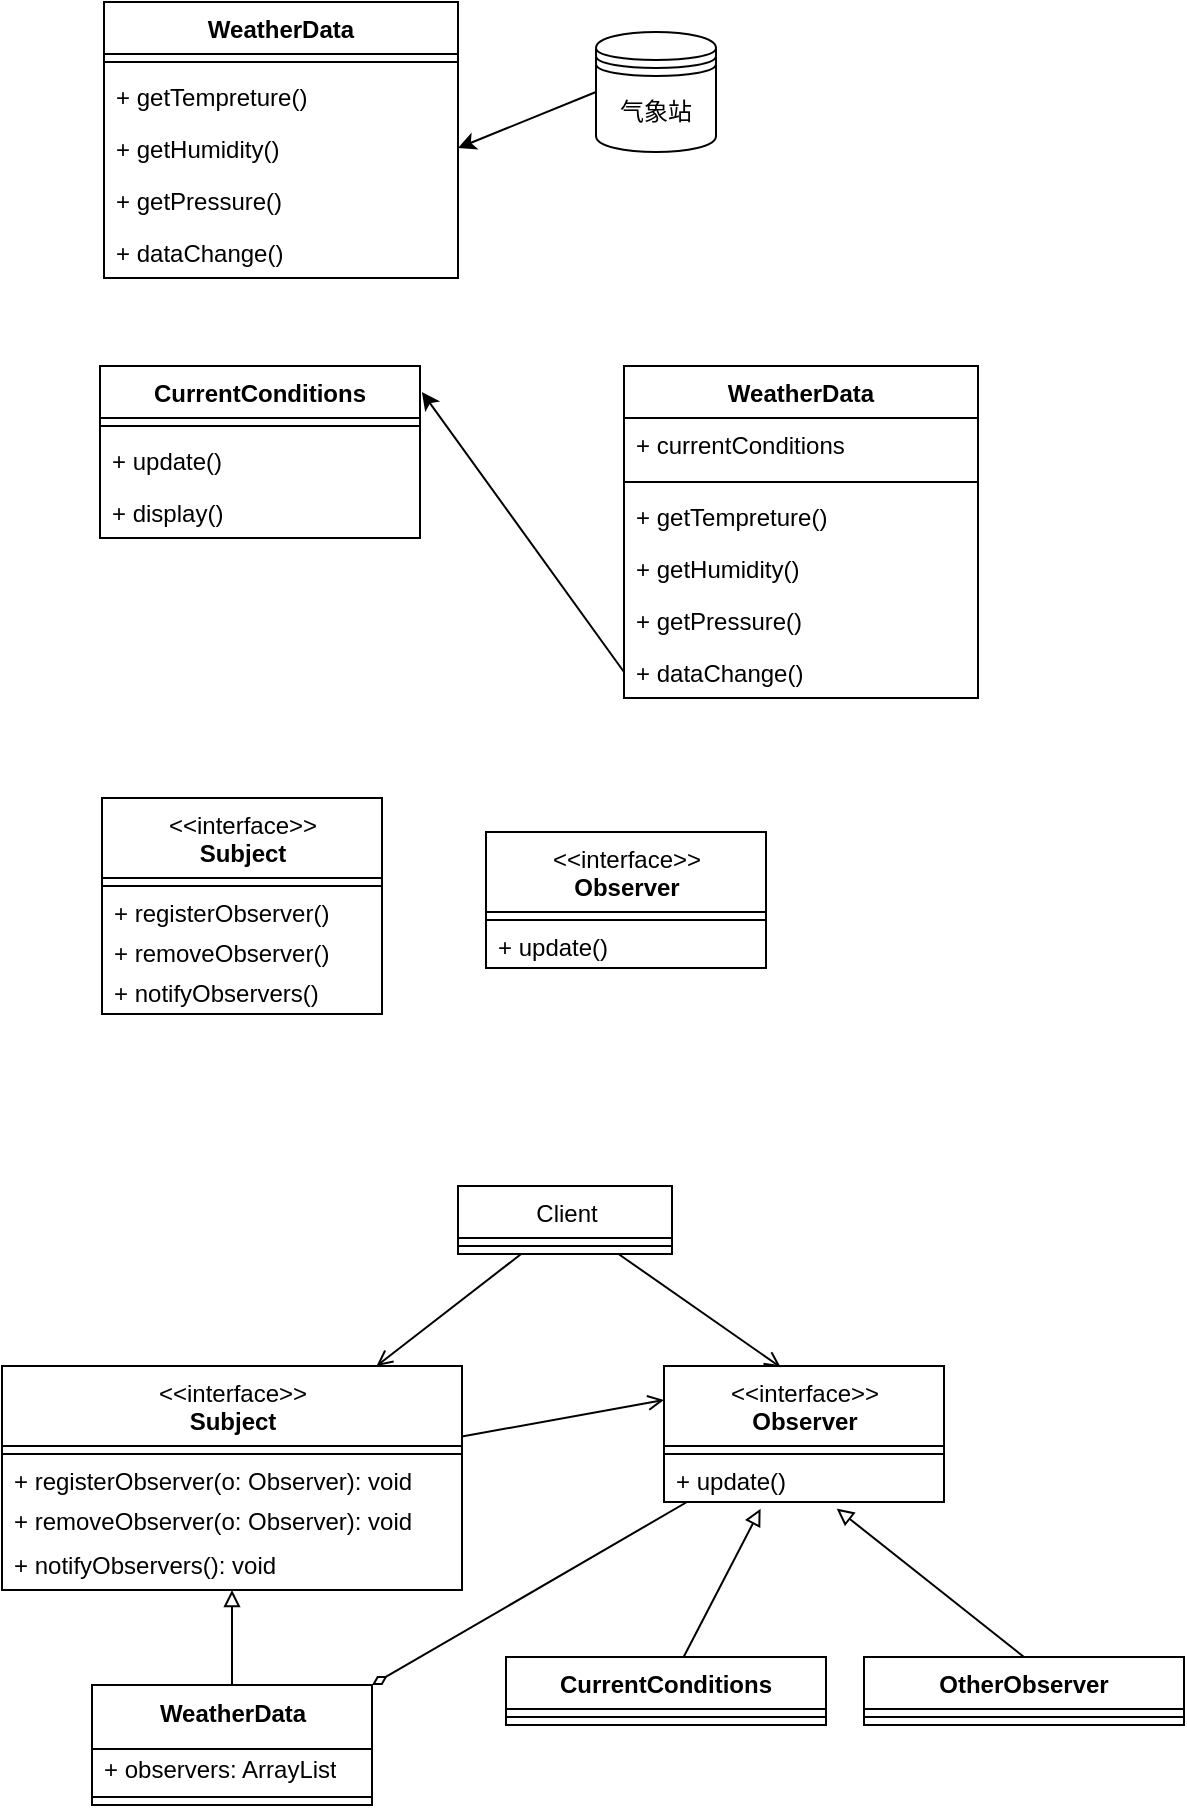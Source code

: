 <mxfile>
    <diagram id="VQ0xZvGIT0RblOxwrVdb" name="Page-1">
        <mxGraphModel dx="1690" dy="785" grid="0" gridSize="10" guides="1" tooltips="1" connect="1" arrows="1" fold="1" page="1" pageScale="1" pageWidth="850" pageHeight="1100" background="none" math="0" shadow="0">
            <root>
                <mxCell id="0"/>
                <mxCell id="1" parent="0"/>
                <mxCell id="27" style="edgeStyle=none;html=1;exitX=0;exitY=0.5;exitDx=0;exitDy=0;entryX=1;entryY=0.5;entryDx=0;entryDy=0;" parent="1" source="18" target="59" edge="1">
                    <mxGeometry relative="1" as="geometry">
                        <mxPoint x="295" y="156" as="targetPoint"/>
                    </mxGeometry>
                </mxCell>
                <mxCell id="18" value="气象站" style="shape=datastore;whiteSpace=wrap;html=1;" parent="1" vertex="1">
                    <mxGeometry x="367" y="107" width="60" height="60" as="geometry"/>
                </mxCell>
                <mxCell id="41" value="WeatherData" style="swimlane;fontStyle=1;align=center;verticalAlign=top;childLayout=stackLayout;horizontal=1;startSize=26;horizontalStack=0;resizeParent=1;resizeParentMax=0;resizeLast=0;collapsible=1;marginBottom=0;" parent="1" vertex="1">
                    <mxGeometry x="381" y="274" width="177" height="166" as="geometry"/>
                </mxCell>
                <mxCell id="42" value="+ currentConditions" style="text;strokeColor=none;fillColor=none;align=left;verticalAlign=top;spacingLeft=4;spacingRight=4;overflow=hidden;rotatable=0;points=[[0,0.5],[1,0.5]];portConstraint=eastwest;" parent="41" vertex="1">
                    <mxGeometry y="26" width="177" height="28" as="geometry"/>
                </mxCell>
                <mxCell id="43" value="" style="line;strokeWidth=1;fillColor=none;align=left;verticalAlign=middle;spacingTop=-1;spacingLeft=3;spacingRight=3;rotatable=0;labelPosition=right;points=[];portConstraint=eastwest;strokeColor=inherit;" parent="41" vertex="1">
                    <mxGeometry y="54" width="177" height="8" as="geometry"/>
                </mxCell>
                <mxCell id="44" value="+ getTempreture()" style="text;strokeColor=none;fillColor=none;align=left;verticalAlign=top;spacingLeft=4;spacingRight=4;overflow=hidden;rotatable=0;points=[[0,0.5],[1,0.5]];portConstraint=eastwest;" parent="41" vertex="1">
                    <mxGeometry y="62" width="177" height="26" as="geometry"/>
                </mxCell>
                <mxCell id="45" value="+ getHumidity()" style="text;strokeColor=none;fillColor=none;align=left;verticalAlign=top;spacingLeft=4;spacingRight=4;overflow=hidden;rotatable=0;points=[[0,0.5],[1,0.5]];portConstraint=eastwest;" parent="41" vertex="1">
                    <mxGeometry y="88" width="177" height="26" as="geometry"/>
                </mxCell>
                <mxCell id="47" value="+ getPressure()" style="text;strokeColor=none;fillColor=none;align=left;verticalAlign=top;spacingLeft=4;spacingRight=4;overflow=hidden;rotatable=0;points=[[0,0.5],[1,0.5]];portConstraint=eastwest;" parent="41" vertex="1">
                    <mxGeometry y="114" width="177" height="26" as="geometry"/>
                </mxCell>
                <mxCell id="48" value="+ dataChange()" style="text;strokeColor=none;fillColor=none;align=left;verticalAlign=top;spacingLeft=4;spacingRight=4;overflow=hidden;rotatable=0;points=[[0,0.5],[1,0.5]];portConstraint=eastwest;" parent="41" vertex="1">
                    <mxGeometry y="140" width="177" height="26" as="geometry"/>
                </mxCell>
                <mxCell id="50" value="CurrentConditions" style="swimlane;fontStyle=1;align=center;verticalAlign=top;childLayout=stackLayout;horizontal=1;startSize=26;horizontalStack=0;resizeParent=1;resizeParentMax=0;resizeLast=0;collapsible=1;marginBottom=0;" parent="1" vertex="1">
                    <mxGeometry x="119" y="274" width="160" height="86" as="geometry"/>
                </mxCell>
                <mxCell id="52" value="" style="line;strokeWidth=1;fillColor=none;align=left;verticalAlign=middle;spacingTop=-1;spacingLeft=3;spacingRight=3;rotatable=0;labelPosition=right;points=[];portConstraint=eastwest;strokeColor=inherit;" parent="50" vertex="1">
                    <mxGeometry y="26" width="160" height="8" as="geometry"/>
                </mxCell>
                <mxCell id="53" value="+ update()" style="text;strokeColor=none;fillColor=none;align=left;verticalAlign=top;spacingLeft=4;spacingRight=4;overflow=hidden;rotatable=0;points=[[0,0.5],[1,0.5]];portConstraint=eastwest;" parent="50" vertex="1">
                    <mxGeometry y="34" width="160" height="26" as="geometry"/>
                </mxCell>
                <mxCell id="54" value="+ display()" style="text;strokeColor=none;fillColor=none;align=left;verticalAlign=top;spacingLeft=4;spacingRight=4;overflow=hidden;rotatable=0;points=[[0,0.5],[1,0.5]];portConstraint=eastwest;" parent="50" vertex="1">
                    <mxGeometry y="60" width="160" height="26" as="geometry"/>
                </mxCell>
                <mxCell id="55" value="WeatherData" style="swimlane;fontStyle=1;align=center;verticalAlign=top;childLayout=stackLayout;horizontal=1;startSize=26;horizontalStack=0;resizeParent=1;resizeParentMax=0;resizeLast=0;collapsible=1;marginBottom=0;" parent="1" vertex="1">
                    <mxGeometry x="121" y="92" width="177" height="138" as="geometry"/>
                </mxCell>
                <mxCell id="57" value="" style="line;strokeWidth=1;fillColor=none;align=left;verticalAlign=middle;spacingTop=-1;spacingLeft=3;spacingRight=3;rotatable=0;labelPosition=right;points=[];portConstraint=eastwest;strokeColor=inherit;" parent="55" vertex="1">
                    <mxGeometry y="26" width="177" height="8" as="geometry"/>
                </mxCell>
                <mxCell id="58" value="+ getTempreture()" style="text;strokeColor=none;fillColor=none;align=left;verticalAlign=top;spacingLeft=4;spacingRight=4;overflow=hidden;rotatable=0;points=[[0,0.5],[1,0.5]];portConstraint=eastwest;" parent="55" vertex="1">
                    <mxGeometry y="34" width="177" height="26" as="geometry"/>
                </mxCell>
                <mxCell id="59" value="+ getHumidity()" style="text;strokeColor=none;fillColor=none;align=left;verticalAlign=top;spacingLeft=4;spacingRight=4;overflow=hidden;rotatable=0;points=[[0,0.5],[1,0.5]];portConstraint=eastwest;" parent="55" vertex="1">
                    <mxGeometry y="60" width="177" height="26" as="geometry"/>
                </mxCell>
                <mxCell id="60" value="+ getPressure()" style="text;strokeColor=none;fillColor=none;align=left;verticalAlign=top;spacingLeft=4;spacingRight=4;overflow=hidden;rotatable=0;points=[[0,0.5],[1,0.5]];portConstraint=eastwest;" parent="55" vertex="1">
                    <mxGeometry y="86" width="177" height="26" as="geometry"/>
                </mxCell>
                <mxCell id="61" value="+ dataChange()" style="text;strokeColor=none;fillColor=none;align=left;verticalAlign=top;spacingLeft=4;spacingRight=4;overflow=hidden;rotatable=0;points=[[0,0.5],[1,0.5]];portConstraint=eastwest;" parent="55" vertex="1">
                    <mxGeometry y="112" width="177" height="26" as="geometry"/>
                </mxCell>
                <mxCell id="62" style="edgeStyle=none;html=1;exitX=0;exitY=0.5;exitDx=0;exitDy=0;entryX=1.006;entryY=0.151;entryDx=0;entryDy=0;entryPerimeter=0;" parent="1" source="48" target="50" edge="1">
                    <mxGeometry relative="1" as="geometry"/>
                </mxCell>
                <mxCell id="63" value="&amp;lt;&amp;lt;interface&amp;gt;&amp;gt;&lt;br&gt;&lt;b&gt;Subject&lt;/b&gt;" style="swimlane;fontStyle=0;align=center;verticalAlign=top;childLayout=stackLayout;horizontal=1;startSize=40;horizontalStack=0;resizeParent=1;resizeParentMax=0;resizeLast=0;collapsible=0;marginBottom=0;html=1;" vertex="1" parent="1">
                    <mxGeometry x="120" y="490" width="140" height="108" as="geometry"/>
                </mxCell>
                <mxCell id="68" value="" style="line;strokeWidth=1;fillColor=none;align=left;verticalAlign=middle;spacingTop=-1;spacingLeft=3;spacingRight=3;rotatable=0;labelPosition=right;points=[];portConstraint=eastwest;" vertex="1" parent="63">
                    <mxGeometry y="40" width="140" height="8" as="geometry"/>
                </mxCell>
                <mxCell id="70" value="+ registerObserver()" style="text;html=1;strokeColor=none;fillColor=none;align=left;verticalAlign=middle;spacingLeft=4;spacingRight=4;overflow=hidden;rotatable=0;points=[[0,0.5],[1,0.5]];portConstraint=eastwest;" vertex="1" parent="63">
                    <mxGeometry y="48" width="140" height="20" as="geometry"/>
                </mxCell>
                <mxCell id="71" value="+ removeObserver()" style="text;html=1;strokeColor=none;fillColor=none;align=left;verticalAlign=middle;spacingLeft=4;spacingRight=4;overflow=hidden;rotatable=0;points=[[0,0.5],[1,0.5]];portConstraint=eastwest;" vertex="1" parent="63">
                    <mxGeometry y="68" width="140" height="20" as="geometry"/>
                </mxCell>
                <mxCell id="72" value="+ notifyObservers()" style="text;html=1;strokeColor=none;fillColor=none;align=left;verticalAlign=middle;spacingLeft=4;spacingRight=4;overflow=hidden;rotatable=0;points=[[0,0.5],[1,0.5]];portConstraint=eastwest;" vertex="1" parent="63">
                    <mxGeometry y="88" width="140" height="20" as="geometry"/>
                </mxCell>
                <mxCell id="73" value="&amp;lt;&amp;lt;interface&amp;gt;&amp;gt;&lt;br&gt;&lt;b&gt;Observer&lt;/b&gt;" style="swimlane;fontStyle=0;align=center;verticalAlign=top;childLayout=stackLayout;horizontal=1;startSize=40;horizontalStack=0;resizeParent=1;resizeParentMax=0;resizeLast=0;collapsible=0;marginBottom=0;html=1;" vertex="1" parent="1">
                    <mxGeometry x="312" y="507" width="140" height="68" as="geometry"/>
                </mxCell>
                <mxCell id="74" value="" style="line;strokeWidth=1;fillColor=none;align=left;verticalAlign=middle;spacingTop=-1;spacingLeft=3;spacingRight=3;rotatable=0;labelPosition=right;points=[];portConstraint=eastwest;" vertex="1" parent="73">
                    <mxGeometry y="40" width="140" height="8" as="geometry"/>
                </mxCell>
                <mxCell id="75" value="+ update()" style="text;html=1;strokeColor=none;fillColor=none;align=left;verticalAlign=middle;spacingLeft=4;spacingRight=4;overflow=hidden;rotatable=0;points=[[0,0.5],[1,0.5]];portConstraint=eastwest;" vertex="1" parent="73">
                    <mxGeometry y="48" width="140" height="20" as="geometry"/>
                </mxCell>
                <mxCell id="112" style="edgeStyle=none;html=1;entryX=0;entryY=0.25;entryDx=0;entryDy=0;endArrow=open;endFill=0;" edge="1" parent="1" source="78" target="99">
                    <mxGeometry relative="1" as="geometry"/>
                </mxCell>
                <mxCell id="78" value="&amp;lt;&amp;lt;interface&amp;gt;&amp;gt;&lt;br&gt;&lt;b&gt;Subject&lt;/b&gt;" style="swimlane;fontStyle=0;align=center;verticalAlign=top;childLayout=stackLayout;horizontal=1;startSize=40;horizontalStack=0;resizeParent=1;resizeParentMax=0;resizeLast=0;collapsible=0;marginBottom=0;html=1;" vertex="1" parent="1">
                    <mxGeometry x="70" y="774" width="230" height="112" as="geometry"/>
                </mxCell>
                <mxCell id="79" value="" style="line;strokeWidth=1;fillColor=none;align=left;verticalAlign=middle;spacingTop=-1;spacingLeft=3;spacingRight=3;rotatable=0;labelPosition=right;points=[];portConstraint=eastwest;" vertex="1" parent="78">
                    <mxGeometry y="40" width="230" height="8" as="geometry"/>
                </mxCell>
                <mxCell id="80" value="+ registerObserver(o: Observer): void" style="text;html=1;strokeColor=none;fillColor=none;align=left;verticalAlign=middle;spacingLeft=4;spacingRight=4;overflow=hidden;rotatable=0;points=[[0,0.5],[1,0.5]];portConstraint=eastwest;" vertex="1" parent="78">
                    <mxGeometry y="48" width="230" height="20" as="geometry"/>
                </mxCell>
                <mxCell id="81" value="+ removeObserver(o: Observer): void" style="text;html=1;strokeColor=none;fillColor=none;align=left;verticalAlign=middle;spacingLeft=4;spacingRight=4;overflow=hidden;rotatable=0;points=[[0,0.5],[1,0.5]];portConstraint=eastwest;" vertex="1" parent="78">
                    <mxGeometry y="68" width="230" height="20" as="geometry"/>
                </mxCell>
                <mxCell id="82" value="+ notifyObservers(): void" style="text;html=1;strokeColor=none;fillColor=none;align=left;verticalAlign=middle;spacingLeft=4;spacingRight=4;overflow=hidden;rotatable=0;points=[[0,0.5],[1,0.5]];portConstraint=eastwest;" vertex="1" parent="78">
                    <mxGeometry y="88" width="230" height="24" as="geometry"/>
                </mxCell>
                <mxCell id="110" value="" style="edgeStyle=none;html=1;endArrow=block;endFill=0;" edge="1" parent="1" source="90" target="82">
                    <mxGeometry relative="1" as="geometry"/>
                </mxCell>
                <mxCell id="90" value="&lt;b&gt;WeatherData&lt;/b&gt;" style="swimlane;fontStyle=0;align=center;verticalAlign=top;childLayout=stackLayout;horizontal=1;startSize=32;horizontalStack=0;resizeParent=1;resizeParentMax=0;resizeLast=0;collapsible=0;marginBottom=0;html=1;" vertex="1" parent="1">
                    <mxGeometry x="115" y="933.5" width="140" height="60" as="geometry"/>
                </mxCell>
                <mxCell id="92" value="+ observers: ArrayList" style="text;html=1;strokeColor=none;fillColor=none;align=left;verticalAlign=middle;spacingLeft=4;spacingRight=4;overflow=hidden;rotatable=0;points=[[0,0.5],[1,0.5]];portConstraint=eastwest;" vertex="1" parent="90">
                    <mxGeometry y="32" width="140" height="20" as="geometry"/>
                </mxCell>
                <mxCell id="95" value="" style="line;strokeWidth=1;fillColor=none;align=left;verticalAlign=middle;spacingTop=-1;spacingLeft=3;spacingRight=3;rotatable=0;labelPosition=right;points=[];portConstraint=eastwest;" vertex="1" parent="90">
                    <mxGeometry y="52" width="140" height="8" as="geometry"/>
                </mxCell>
                <mxCell id="111" style="edgeStyle=none;html=1;endArrow=diamondThin;endFill=0;entryX=1;entryY=0;entryDx=0;entryDy=0;" edge="1" parent="1" source="99" target="90">
                    <mxGeometry relative="1" as="geometry">
                        <mxPoint x="259" y="932" as="targetPoint"/>
                    </mxGeometry>
                </mxCell>
                <mxCell id="99" value="&amp;lt;&amp;lt;interface&amp;gt;&amp;gt;&lt;br&gt;&lt;b&gt;Observer&lt;/b&gt;" style="swimlane;fontStyle=0;align=center;verticalAlign=top;childLayout=stackLayout;horizontal=1;startSize=40;horizontalStack=0;resizeParent=1;resizeParentMax=0;resizeLast=0;collapsible=0;marginBottom=0;html=1;" vertex="1" parent="1">
                    <mxGeometry x="401" y="774" width="140" height="68" as="geometry"/>
                </mxCell>
                <mxCell id="100" value="" style="line;strokeWidth=1;fillColor=none;align=left;verticalAlign=middle;spacingTop=-1;spacingLeft=3;spacingRight=3;rotatable=0;labelPosition=right;points=[];portConstraint=eastwest;" vertex="1" parent="99">
                    <mxGeometry y="40" width="140" height="8" as="geometry"/>
                </mxCell>
                <mxCell id="101" value="+ update()" style="text;html=1;strokeColor=none;fillColor=none;align=left;verticalAlign=middle;spacingLeft=4;spacingRight=4;overflow=hidden;rotatable=0;points=[[0,0.5],[1,0.5]];portConstraint=eastwest;" vertex="1" parent="99">
                    <mxGeometry y="48" width="140" height="20" as="geometry"/>
                </mxCell>
                <mxCell id="113" style="edgeStyle=none;html=1;entryX=0.345;entryY=1.167;entryDx=0;entryDy=0;entryPerimeter=0;endArrow=block;endFill=0;" edge="1" parent="1" source="102" target="101">
                    <mxGeometry relative="1" as="geometry"/>
                </mxCell>
                <mxCell id="102" value="CurrentConditions" style="swimlane;fontStyle=1;align=center;verticalAlign=top;childLayout=stackLayout;horizontal=1;startSize=26;horizontalStack=0;resizeParent=1;resizeParentMax=0;resizeLast=0;collapsible=1;marginBottom=0;" vertex="1" parent="1">
                    <mxGeometry x="322" y="919.5" width="160" height="34" as="geometry"/>
                </mxCell>
                <mxCell id="103" value="" style="line;strokeWidth=1;fillColor=none;align=left;verticalAlign=middle;spacingTop=-1;spacingLeft=3;spacingRight=3;rotatable=0;labelPosition=right;points=[];portConstraint=eastwest;strokeColor=inherit;" vertex="1" parent="102">
                    <mxGeometry y="26" width="160" height="8" as="geometry"/>
                </mxCell>
                <mxCell id="114" style="edgeStyle=none;html=1;exitX=0.5;exitY=0;exitDx=0;exitDy=0;entryX=0.617;entryY=1.167;entryDx=0;entryDy=0;entryPerimeter=0;endArrow=block;endFill=0;" edge="1" parent="1" source="106" target="101">
                    <mxGeometry relative="1" as="geometry"/>
                </mxCell>
                <mxCell id="106" value="OtherObserver" style="swimlane;fontStyle=1;align=center;verticalAlign=top;childLayout=stackLayout;horizontal=1;startSize=26;horizontalStack=0;resizeParent=1;resizeParentMax=0;resizeLast=0;collapsible=1;marginBottom=0;" vertex="1" parent="1">
                    <mxGeometry x="501" y="919.5" width="160" height="34" as="geometry"/>
                </mxCell>
                <mxCell id="107" value="" style="line;strokeWidth=1;fillColor=none;align=left;verticalAlign=middle;spacingTop=-1;spacingLeft=3;spacingRight=3;rotatable=0;labelPosition=right;points=[];portConstraint=eastwest;strokeColor=inherit;" vertex="1" parent="106">
                    <mxGeometry y="26" width="160" height="8" as="geometry"/>
                </mxCell>
                <mxCell id="123" style="edgeStyle=none;html=1;strokeWidth=1;endArrow=open;endFill=0;" edge="1" parent="1" source="115" target="78">
                    <mxGeometry relative="1" as="geometry"/>
                </mxCell>
                <mxCell id="124" style="edgeStyle=none;html=1;exitX=0.75;exitY=1;exitDx=0;exitDy=0;entryX=0.417;entryY=0.01;entryDx=0;entryDy=0;entryPerimeter=0;strokeWidth=1;endArrow=open;endFill=0;" edge="1" parent="1" source="115" target="99">
                    <mxGeometry relative="1" as="geometry"/>
                </mxCell>
                <mxCell id="115" value="Client" style="swimlane;fontStyle=0;align=center;verticalAlign=top;childLayout=stackLayout;horizontal=1;startSize=26;horizontalStack=0;resizeParent=1;resizeParentMax=0;resizeLast=0;collapsible=0;marginBottom=0;html=1;" vertex="1" parent="1">
                    <mxGeometry x="298" y="684" width="107" height="34" as="geometry"/>
                </mxCell>
                <mxCell id="120" value="" style="line;strokeWidth=1;fillColor=none;align=left;verticalAlign=middle;spacingTop=-1;spacingLeft=3;spacingRight=3;rotatable=0;labelPosition=right;points=[];portConstraint=eastwest;" vertex="1" parent="115">
                    <mxGeometry y="26" width="107" height="8" as="geometry"/>
                </mxCell>
            </root>
        </mxGraphModel>
    </diagram>
</mxfile>